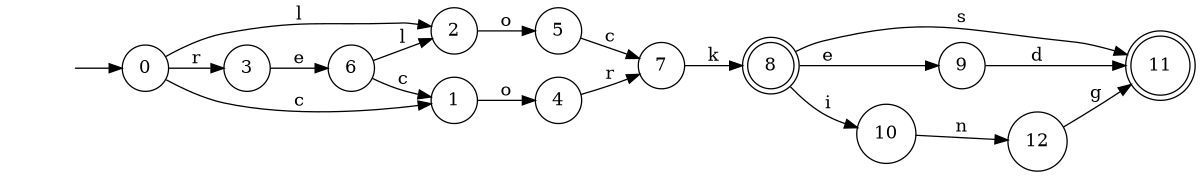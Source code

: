 digraph net_100834200 {
	rankdir=LR;
	size="8,5";
	node [shape = doublecircle]
		8 11 ;

	node [shape = circle]
		9 2 3 0 1 6 7 4 5 12 10;

	null [shape = plaintext label=""];
	null -> 0;

	 0 -> 1 [label="c"];
	 0 -> 2 [label="l"];
	 0 -> 3 [label="r"];
	 1 -> 4 [label="o"];
	 2 -> 5 [label="o"];
	 3 -> 6 [label="e"];
	 4 -> 7 [label="r"];
	 5 -> 7 [label="c"];
	 6 -> 1 [label="c"];
	 6 -> 2 [label="l"];
	 7 -> 8 [label="k"];
	 8 -> 9 [label="e"];
	 8 -> 10 [label="i"];
	 8 -> 11 [label="s"];
	 9 -> 11 [label="d"];
	 10 -> 12 [label="n"];
	 12 -> 11 [label="g"];
}

